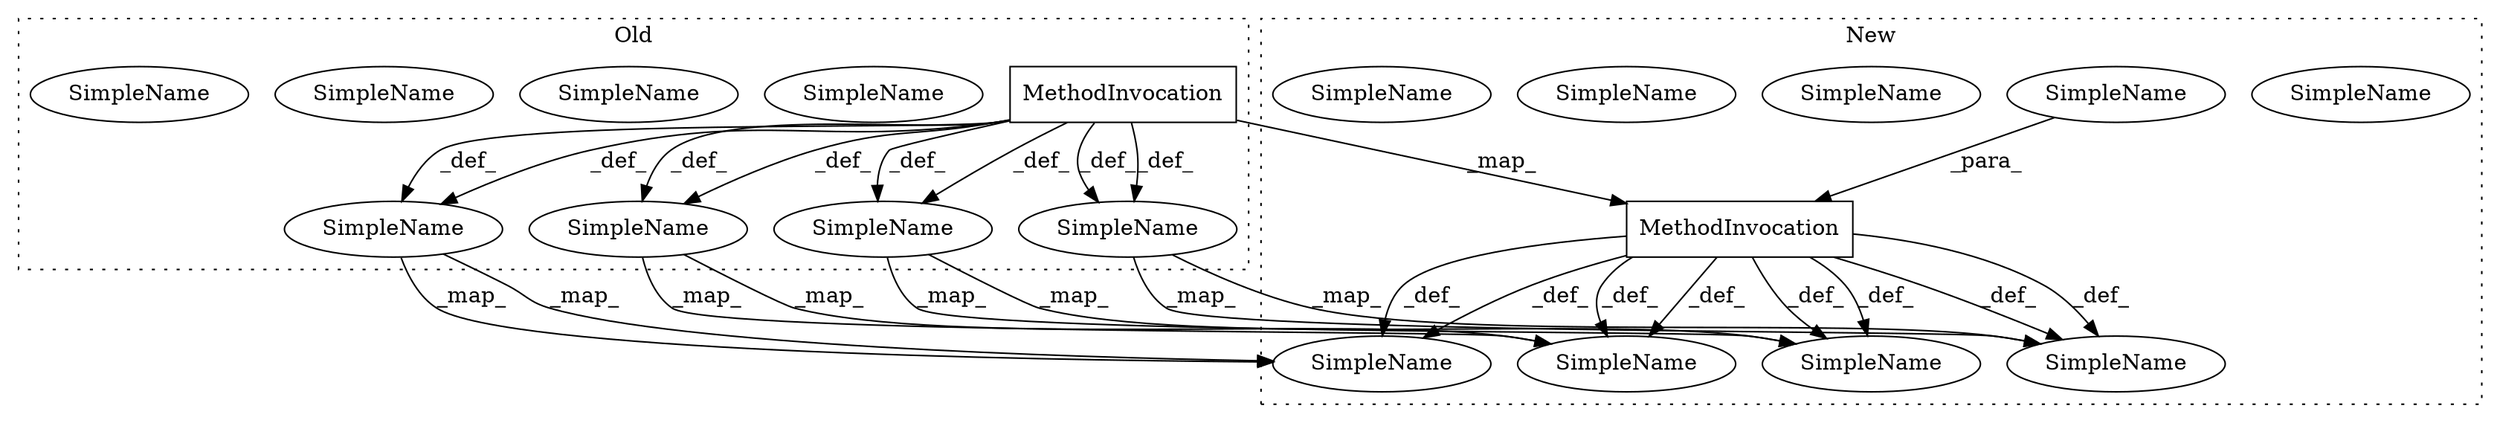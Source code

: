 digraph G {
subgraph cluster0 {
1 [label="MethodInvocation" a="32" s="2961,2981" l="4,1" shape="box"];
3 [label="SimpleName" a="42" s="2950" l="3" shape="ellipse"];
5 [label="SimpleName" a="42" s="2950" l="3" shape="ellipse"];
6 [label="SimpleName" a="42" s="3113" l="4" shape="ellipse"];
14 [label="SimpleName" a="42" s="3356" l="2" shape="ellipse"];
15 [label="SimpleName" a="42" s="3356" l="2" shape="ellipse"];
16 [label="SimpleName" a="42" s="3531" l="3" shape="ellipse"];
17 [label="SimpleName" a="42" s="3531" l="3" shape="ellipse"];
19 [label="SimpleName" a="42" s="3113" l="4" shape="ellipse"];
label = "Old";
style="dotted";
}
subgraph cluster1 {
2 [label="MethodInvocation" a="32" s="2952,2972" l="4,1" shape="box"];
4 [label="SimpleName" a="42" s="3252" l="2" shape="ellipse"];
7 [label="SimpleName" a="42" s="2941" l="3" shape="ellipse"];
8 [label="SimpleName" a="42" s="" l="" shape="ellipse"];
9 [label="SimpleName" a="42" s="3252" l="2" shape="ellipse"];
10 [label="SimpleName" a="42" s="2941" l="3" shape="ellipse"];
11 [label="SimpleName" a="42" s="3422" l="3" shape="ellipse"];
12 [label="SimpleName" a="42" s="3018" l="4" shape="ellipse"];
13 [label="SimpleName" a="42" s="3018" l="4" shape="ellipse"];
18 [label="SimpleName" a="42" s="3422" l="3" shape="ellipse"];
label = "New";
style="dotted";
}
1 -> 6 [label="_def_"];
1 -> 14 [label="_def_"];
1 -> 3 [label="_def_"];
1 -> 3 [label="_def_"];
1 -> 2 [label="_map_"];
1 -> 17 [label="_def_"];
1 -> 6 [label="_def_"];
1 -> 14 [label="_def_"];
1 -> 17 [label="_def_"];
2 -> 13 [label="_def_"];
2 -> 18 [label="_def_"];
2 -> 7 [label="_def_"];
2 -> 9 [label="_def_"];
2 -> 13 [label="_def_"];
2 -> 7 [label="_def_"];
2 -> 9 [label="_def_"];
2 -> 18 [label="_def_"];
3 -> 7 [label="_map_"];
3 -> 7 [label="_map_"];
6 -> 13 [label="_map_"];
6 -> 13 [label="_map_"];
8 -> 2 [label="_para_"];
14 -> 9 [label="_map_"];
14 -> 9 [label="_map_"];
17 -> 18 [label="_map_"];
17 -> 18 [label="_map_"];
}